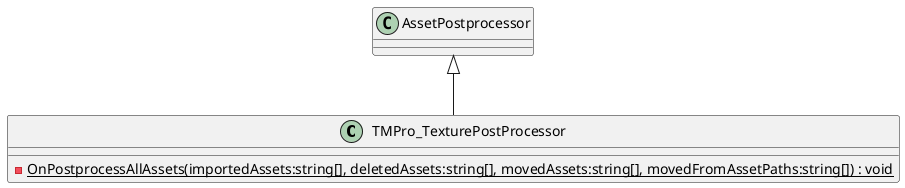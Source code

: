 @startuml
class TMPro_TexturePostProcessor {
    - {static} OnPostprocessAllAssets(importedAssets:string[], deletedAssets:string[], movedAssets:string[], movedFromAssetPaths:string[]) : void
}
AssetPostprocessor <|-- TMPro_TexturePostProcessor
@enduml
